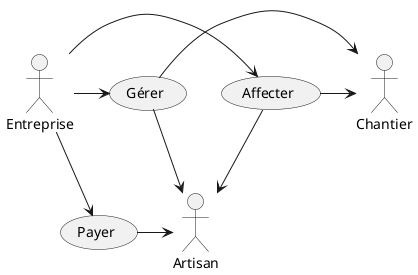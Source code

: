 @startuml DC 

usecase a as "Gérer"
usecase af as "Affecter"
usecase p as "Payer"

actor Entreprise 
actor Chantier
actor Artisan

'Pour aligner les 2 acteurs :
a -[hidden]-> p


Entreprise -> a
Entreprise -> p
Entreprise -> af
af -> Chantier
af -> Artisan
p -> Artisan
a -> Artisan
a -> Chantier


@enduml